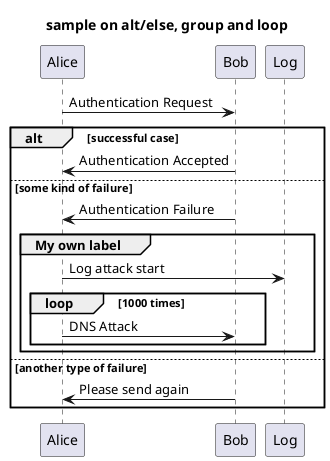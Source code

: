 @startuml

title sample on alt/else, group and loop

Alice -> Bob : Authentication Request

alt successful case

    Alice <- Bob : Authentication Accepted

else some kind of failure

    Alice <- Bob : Authentication Failure
    group My own label
        Alice -> Log : Log attack start
        loop 1000 times
            Alice -> Bob : DNS Attack
        end
    end

else another type of failure

    Alice <- Bob : Please send again

end

@enduml